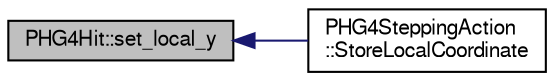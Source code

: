 digraph "PHG4Hit::set_local_y"
{
  bgcolor="transparent";
  edge [fontname="FreeSans",fontsize="10",labelfontname="FreeSans",labelfontsize="10"];
  node [fontname="FreeSans",fontsize="10",shape=record];
  rankdir="LR";
  Node1 [label="PHG4Hit::set_local_y",height=0.2,width=0.4,color="black", fillcolor="grey75", style="filled" fontcolor="black"];
  Node1 -> Node2 [dir="back",color="midnightblue",fontsize="10",style="solid",fontname="FreeSans"];
  Node2 [label="PHG4SteppingAction\l::StoreLocalCoordinate",height=0.2,width=0.4,color="black",URL="$df/d3f/classPHG4SteppingAction.html#aea99a3121d5ff333ed1a6e7cfd7a0645",tooltip="Extract local coordinate of the hit and save to PHG4Hit. "];
}
